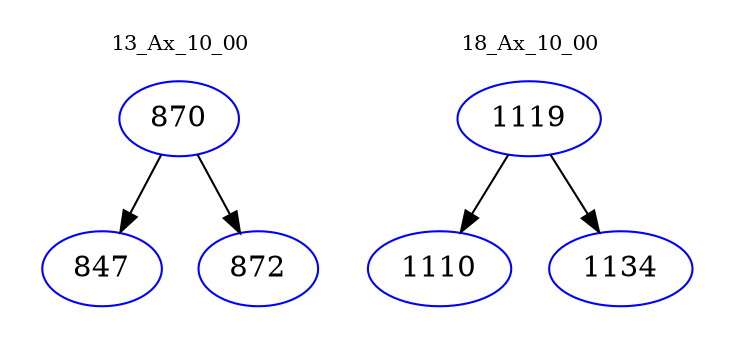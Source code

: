 digraph{
subgraph cluster_0 {
color = white
label = "13_Ax_10_00";
fontsize=10;
T0_870 [label="870", color="blue"]
T0_870 -> T0_847 [color="black"]
T0_847 [label="847", color="blue"]
T0_870 -> T0_872 [color="black"]
T0_872 [label="872", color="blue"]
}
subgraph cluster_1 {
color = white
label = "18_Ax_10_00";
fontsize=10;
T1_1119 [label="1119", color="blue"]
T1_1119 -> T1_1110 [color="black"]
T1_1110 [label="1110", color="blue"]
T1_1119 -> T1_1134 [color="black"]
T1_1134 [label="1134", color="blue"]
}
}
